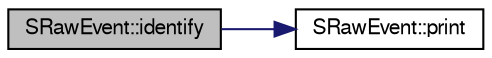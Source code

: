 digraph "SRawEvent::identify"
{
  bgcolor="transparent";
  edge [fontname="FreeSans",fontsize="10",labelfontname="FreeSans",labelfontsize="10"];
  node [fontname="FreeSans",fontsize="10",shape=record];
  rankdir="LR";
  Node1 [label="SRawEvent::identify",height=0.2,width=0.4,color="black", fillcolor="grey75", style="filled" fontcolor="black"];
  Node1 -> Node2 [color="midnightblue",fontsize="10",style="solid",fontname="FreeSans"];
  Node2 [label="SRawEvent::print",height=0.2,width=0.4,color="black",URL="$d5/d83/classSRawEvent.html#a84632c33dd2e086fe07a3f2c8bc3acb5",tooltip="Print for debugging purposes. "];
}
